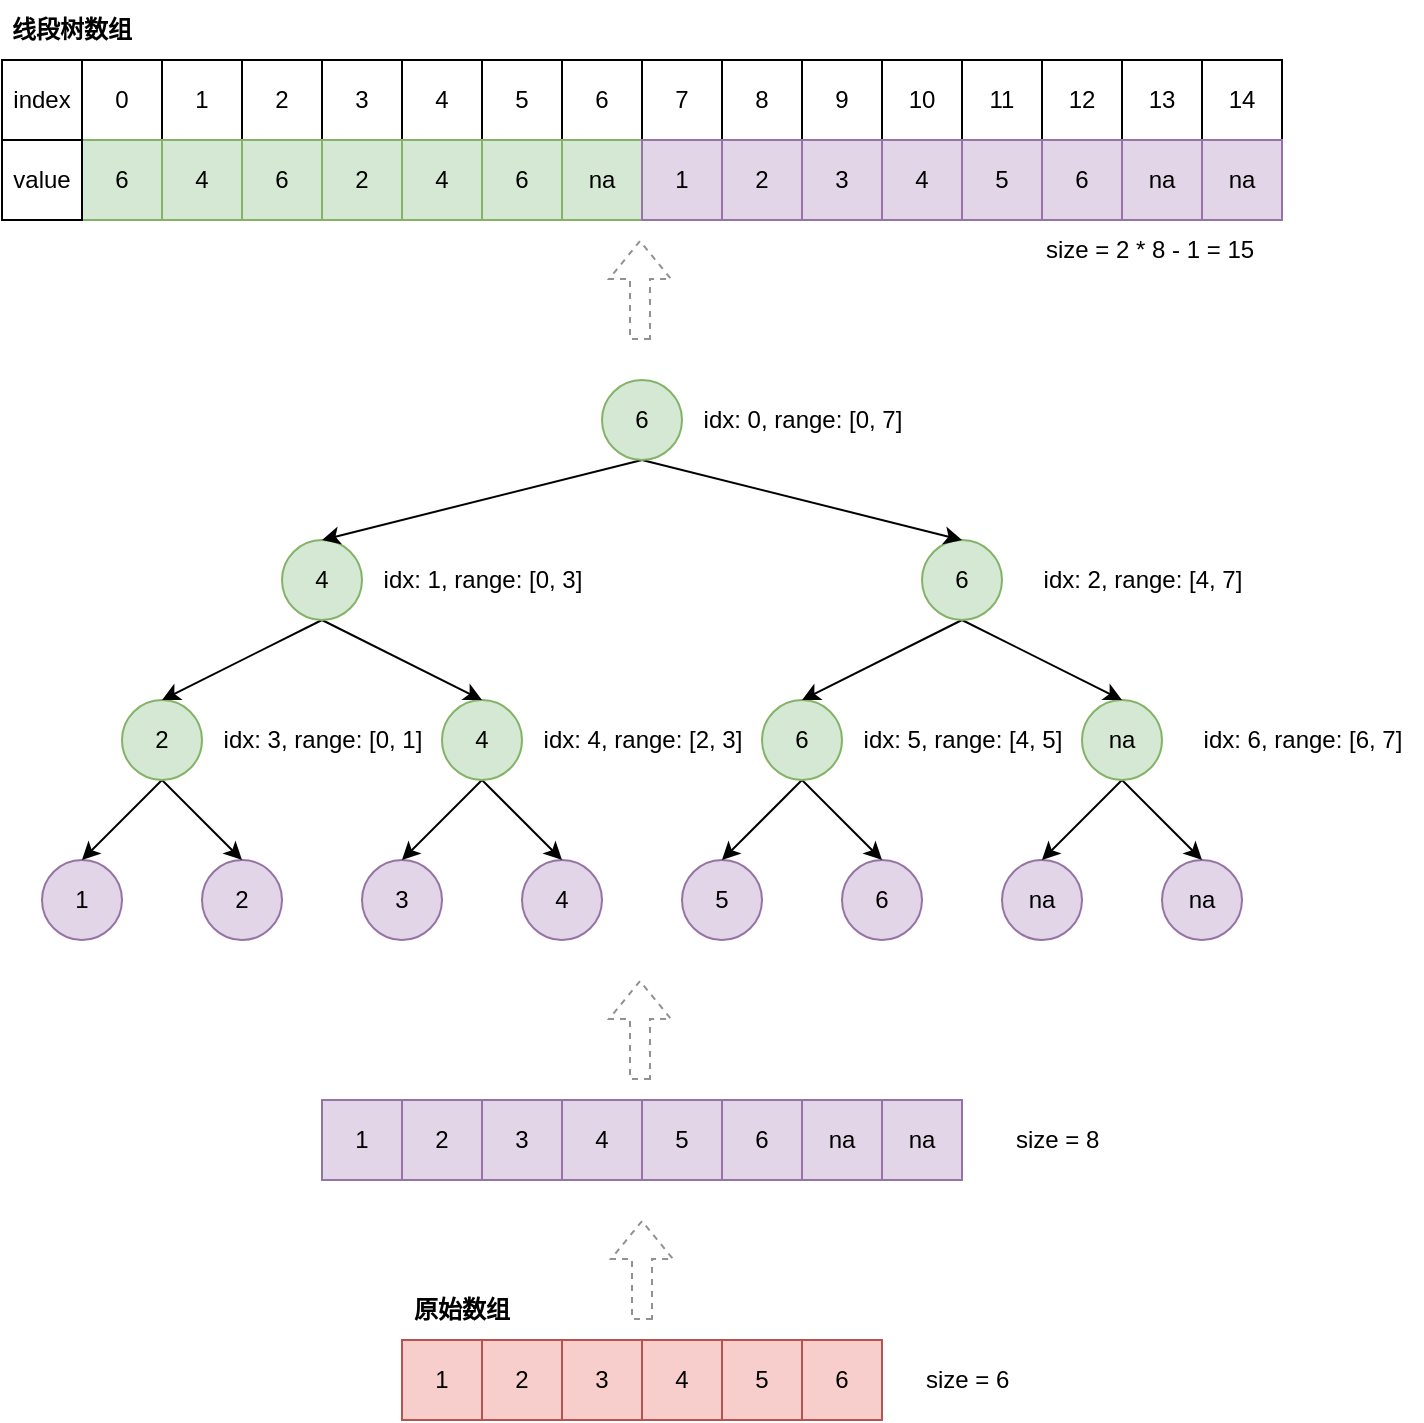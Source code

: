 <mxfile version="22.1.16" type="github">
  <diagram name="Page-1" id="roOhLSwZkukABS7ggt1f">
    <mxGraphModel dx="968" dy="684" grid="1" gridSize="10" guides="1" tooltips="1" connect="1" arrows="1" fold="1" page="1" pageScale="1" pageWidth="850" pageHeight="1100" math="0" shadow="0">
      <root>
        <mxCell id="0" />
        <mxCell id="1" parent="0" />
        <mxCell id="LGJMSc5tRCyyTJbjq2LL-1" value="1" style="rounded=0;whiteSpace=wrap;html=1;fillColor=#f8cecc;strokeColor=#b85450;" vertex="1" parent="1">
          <mxGeometry x="200" y="680" width="40" height="40" as="geometry" />
        </mxCell>
        <mxCell id="LGJMSc5tRCyyTJbjq2LL-2" value="2" style="rounded=0;whiteSpace=wrap;html=1;fillColor=#f8cecc;strokeColor=#b85450;" vertex="1" parent="1">
          <mxGeometry x="240" y="680" width="40" height="40" as="geometry" />
        </mxCell>
        <mxCell id="LGJMSc5tRCyyTJbjq2LL-3" value="3" style="rounded=0;whiteSpace=wrap;html=1;fillColor=#f8cecc;strokeColor=#b85450;" vertex="1" parent="1">
          <mxGeometry x="280" y="680" width="40" height="40" as="geometry" />
        </mxCell>
        <mxCell id="LGJMSc5tRCyyTJbjq2LL-4" value="4" style="rounded=0;whiteSpace=wrap;html=1;fillColor=#f8cecc;strokeColor=#b85450;" vertex="1" parent="1">
          <mxGeometry x="320" y="680" width="40" height="40" as="geometry" />
        </mxCell>
        <mxCell id="LGJMSc5tRCyyTJbjq2LL-5" value="5" style="rounded=0;whiteSpace=wrap;html=1;fillColor=#f8cecc;strokeColor=#b85450;" vertex="1" parent="1">
          <mxGeometry x="360" y="680" width="40" height="40" as="geometry" />
        </mxCell>
        <mxCell id="LGJMSc5tRCyyTJbjq2LL-6" value="6" style="rounded=0;whiteSpace=wrap;html=1;fillColor=#f8cecc;strokeColor=#b85450;" vertex="1" parent="1">
          <mxGeometry x="400" y="680" width="40" height="40" as="geometry" />
        </mxCell>
        <mxCell id="LGJMSc5tRCyyTJbjq2LL-7" value="1" style="rounded=0;whiteSpace=wrap;html=1;fillColor=#e1d5e7;strokeColor=#9673a6;" vertex="1" parent="1">
          <mxGeometry x="160" y="560" width="40" height="40" as="geometry" />
        </mxCell>
        <mxCell id="LGJMSc5tRCyyTJbjq2LL-8" value="2" style="rounded=0;whiteSpace=wrap;html=1;fillColor=#e1d5e7;strokeColor=#9673a6;" vertex="1" parent="1">
          <mxGeometry x="200" y="560" width="40" height="40" as="geometry" />
        </mxCell>
        <mxCell id="LGJMSc5tRCyyTJbjq2LL-9" value="3" style="rounded=0;whiteSpace=wrap;html=1;fillColor=#e1d5e7;strokeColor=#9673a6;" vertex="1" parent="1">
          <mxGeometry x="240" y="560" width="40" height="40" as="geometry" />
        </mxCell>
        <mxCell id="LGJMSc5tRCyyTJbjq2LL-10" value="4" style="rounded=0;whiteSpace=wrap;html=1;fillColor=#e1d5e7;strokeColor=#9673a6;" vertex="1" parent="1">
          <mxGeometry x="280" y="560" width="40" height="40" as="geometry" />
        </mxCell>
        <mxCell id="LGJMSc5tRCyyTJbjq2LL-11" value="5" style="rounded=0;whiteSpace=wrap;html=1;fillColor=#e1d5e7;strokeColor=#9673a6;" vertex="1" parent="1">
          <mxGeometry x="320" y="560" width="40" height="40" as="geometry" />
        </mxCell>
        <mxCell id="LGJMSc5tRCyyTJbjq2LL-12" value="6" style="rounded=0;whiteSpace=wrap;html=1;fillColor=#e1d5e7;strokeColor=#9673a6;" vertex="1" parent="1">
          <mxGeometry x="360" y="560" width="40" height="40" as="geometry" />
        </mxCell>
        <mxCell id="LGJMSc5tRCyyTJbjq2LL-13" value="na" style="rounded=0;whiteSpace=wrap;html=1;fillColor=#e1d5e7;strokeColor=#9673a6;" vertex="1" parent="1">
          <mxGeometry x="400" y="560" width="40" height="40" as="geometry" />
        </mxCell>
        <mxCell id="LGJMSc5tRCyyTJbjq2LL-14" value="na" style="rounded=0;whiteSpace=wrap;html=1;fillColor=#e1d5e7;strokeColor=#9673a6;" vertex="1" parent="1">
          <mxGeometry x="440" y="560" width="40" height="40" as="geometry" />
        </mxCell>
        <mxCell id="LGJMSc5tRCyyTJbjq2LL-15" value="1" style="ellipse;whiteSpace=wrap;html=1;aspect=fixed;fillColor=#e1d5e7;strokeColor=#9673a6;" vertex="1" parent="1">
          <mxGeometry x="20" y="440" width="40" height="40" as="geometry" />
        </mxCell>
        <mxCell id="LGJMSc5tRCyyTJbjq2LL-16" value="2" style="ellipse;whiteSpace=wrap;html=1;aspect=fixed;fillColor=#e1d5e7;strokeColor=#9673a6;" vertex="1" parent="1">
          <mxGeometry x="100" y="440" width="40" height="40" as="geometry" />
        </mxCell>
        <mxCell id="LGJMSc5tRCyyTJbjq2LL-17" value="3" style="ellipse;whiteSpace=wrap;html=1;aspect=fixed;fillColor=#e1d5e7;strokeColor=#9673a6;" vertex="1" parent="1">
          <mxGeometry x="180" y="440" width="40" height="40" as="geometry" />
        </mxCell>
        <mxCell id="LGJMSc5tRCyyTJbjq2LL-18" value="4" style="ellipse;whiteSpace=wrap;html=1;aspect=fixed;fillColor=#e1d5e7;strokeColor=#9673a6;" vertex="1" parent="1">
          <mxGeometry x="260" y="440" width="40" height="40" as="geometry" />
        </mxCell>
        <mxCell id="LGJMSc5tRCyyTJbjq2LL-19" value="5" style="ellipse;whiteSpace=wrap;html=1;aspect=fixed;fillColor=#e1d5e7;strokeColor=#9673a6;" vertex="1" parent="1">
          <mxGeometry x="340" y="440" width="40" height="40" as="geometry" />
        </mxCell>
        <mxCell id="LGJMSc5tRCyyTJbjq2LL-20" value="6" style="ellipse;whiteSpace=wrap;html=1;aspect=fixed;fillColor=#e1d5e7;strokeColor=#9673a6;" vertex="1" parent="1">
          <mxGeometry x="420" y="440" width="40" height="40" as="geometry" />
        </mxCell>
        <mxCell id="LGJMSc5tRCyyTJbjq2LL-21" value="na" style="ellipse;whiteSpace=wrap;html=1;aspect=fixed;fillColor=#e1d5e7;strokeColor=#9673a6;" vertex="1" parent="1">
          <mxGeometry x="500" y="440" width="40" height="40" as="geometry" />
        </mxCell>
        <mxCell id="LGJMSc5tRCyyTJbjq2LL-22" value="na" style="ellipse;whiteSpace=wrap;html=1;aspect=fixed;fillColor=#e1d5e7;strokeColor=#9673a6;" vertex="1" parent="1">
          <mxGeometry x="580" y="440" width="40" height="40" as="geometry" />
        </mxCell>
        <mxCell id="LGJMSc5tRCyyTJbjq2LL-37" style="rounded=0;orthogonalLoop=1;jettySize=auto;html=1;exitX=0.5;exitY=1;exitDx=0;exitDy=0;entryX=0.5;entryY=0;entryDx=0;entryDy=0;" edge="1" parent="1" source="LGJMSc5tRCyyTJbjq2LL-23" target="LGJMSc5tRCyyTJbjq2LL-15">
          <mxGeometry relative="1" as="geometry" />
        </mxCell>
        <mxCell id="LGJMSc5tRCyyTJbjq2LL-38" style="rounded=0;orthogonalLoop=1;jettySize=auto;html=1;exitX=0.5;exitY=1;exitDx=0;exitDy=0;entryX=0.5;entryY=0;entryDx=0;entryDy=0;" edge="1" parent="1" source="LGJMSc5tRCyyTJbjq2LL-23" target="LGJMSc5tRCyyTJbjq2LL-16">
          <mxGeometry relative="1" as="geometry" />
        </mxCell>
        <mxCell id="LGJMSc5tRCyyTJbjq2LL-23" value="2" style="ellipse;whiteSpace=wrap;html=1;aspect=fixed;fillColor=#d5e8d4;strokeColor=#82b366;" vertex="1" parent="1">
          <mxGeometry x="60" y="360" width="40" height="40" as="geometry" />
        </mxCell>
        <mxCell id="LGJMSc5tRCyyTJbjq2LL-43" style="rounded=0;orthogonalLoop=1;jettySize=auto;html=1;exitX=0.5;exitY=1;exitDx=0;exitDy=0;entryX=0.5;entryY=0;entryDx=0;entryDy=0;" edge="1" parent="1" source="LGJMSc5tRCyyTJbjq2LL-24" target="LGJMSc5tRCyyTJbjq2LL-21">
          <mxGeometry relative="1" as="geometry" />
        </mxCell>
        <mxCell id="LGJMSc5tRCyyTJbjq2LL-44" style="rounded=0;orthogonalLoop=1;jettySize=auto;html=1;exitX=0.5;exitY=1;exitDx=0;exitDy=0;entryX=0.5;entryY=0;entryDx=0;entryDy=0;" edge="1" parent="1" source="LGJMSc5tRCyyTJbjq2LL-24" target="LGJMSc5tRCyyTJbjq2LL-22">
          <mxGeometry relative="1" as="geometry" />
        </mxCell>
        <mxCell id="LGJMSc5tRCyyTJbjq2LL-24" value="na" style="ellipse;whiteSpace=wrap;html=1;aspect=fixed;fillColor=#d5e8d4;strokeColor=#82b366;" vertex="1" parent="1">
          <mxGeometry x="540" y="360" width="40" height="40" as="geometry" />
        </mxCell>
        <mxCell id="LGJMSc5tRCyyTJbjq2LL-39" style="rounded=0;orthogonalLoop=1;jettySize=auto;html=1;exitX=0.5;exitY=1;exitDx=0;exitDy=0;entryX=0.5;entryY=0;entryDx=0;entryDy=0;" edge="1" parent="1" source="LGJMSc5tRCyyTJbjq2LL-25" target="LGJMSc5tRCyyTJbjq2LL-17">
          <mxGeometry relative="1" as="geometry" />
        </mxCell>
        <mxCell id="LGJMSc5tRCyyTJbjq2LL-40" style="rounded=0;orthogonalLoop=1;jettySize=auto;html=1;exitX=0.5;exitY=1;exitDx=0;exitDy=0;entryX=0.5;entryY=0;entryDx=0;entryDy=0;" edge="1" parent="1" source="LGJMSc5tRCyyTJbjq2LL-25" target="LGJMSc5tRCyyTJbjq2LL-18">
          <mxGeometry relative="1" as="geometry" />
        </mxCell>
        <mxCell id="LGJMSc5tRCyyTJbjq2LL-25" value="4" style="ellipse;whiteSpace=wrap;html=1;aspect=fixed;fillColor=#d5e8d4;strokeColor=#82b366;" vertex="1" parent="1">
          <mxGeometry x="220" y="360" width="40" height="40" as="geometry" />
        </mxCell>
        <mxCell id="LGJMSc5tRCyyTJbjq2LL-41" style="rounded=0;orthogonalLoop=1;jettySize=auto;html=1;exitX=0.5;exitY=1;exitDx=0;exitDy=0;entryX=0.5;entryY=0;entryDx=0;entryDy=0;" edge="1" parent="1" source="LGJMSc5tRCyyTJbjq2LL-26" target="LGJMSc5tRCyyTJbjq2LL-19">
          <mxGeometry relative="1" as="geometry" />
        </mxCell>
        <mxCell id="LGJMSc5tRCyyTJbjq2LL-42" style="rounded=0;orthogonalLoop=1;jettySize=auto;html=1;exitX=0.5;exitY=1;exitDx=0;exitDy=0;entryX=0.5;entryY=0;entryDx=0;entryDy=0;" edge="1" parent="1" source="LGJMSc5tRCyyTJbjq2LL-26" target="LGJMSc5tRCyyTJbjq2LL-20">
          <mxGeometry relative="1" as="geometry" />
        </mxCell>
        <mxCell id="LGJMSc5tRCyyTJbjq2LL-26" value="6" style="ellipse;whiteSpace=wrap;html=1;aspect=fixed;fillColor=#d5e8d4;strokeColor=#82b366;" vertex="1" parent="1">
          <mxGeometry x="380" y="360" width="40" height="40" as="geometry" />
        </mxCell>
        <mxCell id="LGJMSc5tRCyyTJbjq2LL-33" style="rounded=0;orthogonalLoop=1;jettySize=auto;html=1;exitX=0.5;exitY=1;exitDx=0;exitDy=0;entryX=0.5;entryY=0;entryDx=0;entryDy=0;" edge="1" parent="1" source="LGJMSc5tRCyyTJbjq2LL-27" target="LGJMSc5tRCyyTJbjq2LL-23">
          <mxGeometry relative="1" as="geometry" />
        </mxCell>
        <mxCell id="LGJMSc5tRCyyTJbjq2LL-34" style="rounded=0;orthogonalLoop=1;jettySize=auto;html=1;exitX=0.5;exitY=1;exitDx=0;exitDy=0;entryX=0.5;entryY=0;entryDx=0;entryDy=0;" edge="1" parent="1" source="LGJMSc5tRCyyTJbjq2LL-27" target="LGJMSc5tRCyyTJbjq2LL-25">
          <mxGeometry relative="1" as="geometry" />
        </mxCell>
        <mxCell id="LGJMSc5tRCyyTJbjq2LL-27" value="4" style="ellipse;whiteSpace=wrap;html=1;aspect=fixed;fillColor=#d5e8d4;strokeColor=#82b366;" vertex="1" parent="1">
          <mxGeometry x="140" y="280" width="40" height="40" as="geometry" />
        </mxCell>
        <mxCell id="LGJMSc5tRCyyTJbjq2LL-35" style="rounded=0;orthogonalLoop=1;jettySize=auto;html=1;exitX=0.5;exitY=1;exitDx=0;exitDy=0;entryX=0.5;entryY=0;entryDx=0;entryDy=0;" edge="1" parent="1" source="LGJMSc5tRCyyTJbjq2LL-28" target="LGJMSc5tRCyyTJbjq2LL-26">
          <mxGeometry relative="1" as="geometry" />
        </mxCell>
        <mxCell id="LGJMSc5tRCyyTJbjq2LL-36" style="rounded=0;orthogonalLoop=1;jettySize=auto;html=1;exitX=0.5;exitY=1;exitDx=0;exitDy=0;entryX=0.5;entryY=0;entryDx=0;entryDy=0;" edge="1" parent="1" source="LGJMSc5tRCyyTJbjq2LL-28" target="LGJMSc5tRCyyTJbjq2LL-24">
          <mxGeometry relative="1" as="geometry" />
        </mxCell>
        <mxCell id="LGJMSc5tRCyyTJbjq2LL-28" value="6" style="ellipse;whiteSpace=wrap;html=1;aspect=fixed;fillColor=#d5e8d4;strokeColor=#82b366;" vertex="1" parent="1">
          <mxGeometry x="460" y="280" width="40" height="40" as="geometry" />
        </mxCell>
        <mxCell id="LGJMSc5tRCyyTJbjq2LL-30" style="rounded=0;orthogonalLoop=1;jettySize=auto;html=1;exitX=0.5;exitY=1;exitDx=0;exitDy=0;entryX=0.5;entryY=0;entryDx=0;entryDy=0;" edge="1" parent="1" source="LGJMSc5tRCyyTJbjq2LL-29" target="LGJMSc5tRCyyTJbjq2LL-27">
          <mxGeometry relative="1" as="geometry" />
        </mxCell>
        <mxCell id="LGJMSc5tRCyyTJbjq2LL-31" style="rounded=0;orthogonalLoop=1;jettySize=auto;html=1;exitX=0.5;exitY=1;exitDx=0;exitDy=0;entryX=0.5;entryY=0;entryDx=0;entryDy=0;" edge="1" parent="1" source="LGJMSc5tRCyyTJbjq2LL-29" target="LGJMSc5tRCyyTJbjq2LL-28">
          <mxGeometry relative="1" as="geometry" />
        </mxCell>
        <mxCell id="LGJMSc5tRCyyTJbjq2LL-29" value="6" style="ellipse;whiteSpace=wrap;html=1;aspect=fixed;fillColor=#d5e8d4;strokeColor=#82b366;" vertex="1" parent="1">
          <mxGeometry x="300" y="200" width="40" height="40" as="geometry" />
        </mxCell>
        <mxCell id="LGJMSc5tRCyyTJbjq2LL-32" value="idx: 0, range: [0, 7]" style="text;html=1;align=center;verticalAlign=middle;resizable=0;points=[];autosize=1;strokeColor=none;fillColor=none;" vertex="1" parent="1">
          <mxGeometry x="340" y="205" width="120" height="30" as="geometry" />
        </mxCell>
        <mxCell id="LGJMSc5tRCyyTJbjq2LL-45" value="idx: 1, range: [0, 3]" style="text;html=1;align=center;verticalAlign=middle;resizable=0;points=[];autosize=1;strokeColor=none;fillColor=none;" vertex="1" parent="1">
          <mxGeometry x="180" y="285" width="120" height="30" as="geometry" />
        </mxCell>
        <mxCell id="LGJMSc5tRCyyTJbjq2LL-46" value="idx: 2, range: [4, 7]" style="text;html=1;align=center;verticalAlign=middle;resizable=0;points=[];autosize=1;strokeColor=none;fillColor=none;" vertex="1" parent="1">
          <mxGeometry x="510" y="285" width="120" height="30" as="geometry" />
        </mxCell>
        <mxCell id="LGJMSc5tRCyyTJbjq2LL-47" value="idx: 3, range: [0, 1]" style="text;html=1;align=center;verticalAlign=middle;resizable=0;points=[];autosize=1;strokeColor=none;fillColor=none;" vertex="1" parent="1">
          <mxGeometry x="100" y="365" width="120" height="30" as="geometry" />
        </mxCell>
        <mxCell id="LGJMSc5tRCyyTJbjq2LL-48" value="idx: 4, range: [2, 3]" style="text;html=1;align=center;verticalAlign=middle;resizable=0;points=[];autosize=1;strokeColor=none;fillColor=none;" vertex="1" parent="1">
          <mxGeometry x="260" y="365" width="120" height="30" as="geometry" />
        </mxCell>
        <mxCell id="LGJMSc5tRCyyTJbjq2LL-49" value="idx: 5, range: [4, 5]" style="text;html=1;align=center;verticalAlign=middle;resizable=0;points=[];autosize=1;strokeColor=none;fillColor=none;" vertex="1" parent="1">
          <mxGeometry x="420" y="365" width="120" height="30" as="geometry" />
        </mxCell>
        <mxCell id="LGJMSc5tRCyyTJbjq2LL-50" value="idx: 6, range: [6, 7]" style="text;html=1;align=center;verticalAlign=middle;resizable=0;points=[];autosize=1;strokeColor=none;fillColor=none;" vertex="1" parent="1">
          <mxGeometry x="590" y="365" width="120" height="30" as="geometry" />
        </mxCell>
        <mxCell id="LGJMSc5tRCyyTJbjq2LL-51" value="size = 6" style="text;html=1;align=left;verticalAlign=middle;resizable=0;points=[];autosize=1;strokeColor=none;fillColor=none;" vertex="1" parent="1">
          <mxGeometry x="460" y="685" width="70" height="30" as="geometry" />
        </mxCell>
        <mxCell id="LGJMSc5tRCyyTJbjq2LL-52" value="size = 8" style="text;html=1;align=left;verticalAlign=middle;resizable=0;points=[];autosize=1;strokeColor=none;fillColor=none;" vertex="1" parent="1">
          <mxGeometry x="505" y="565" width="70" height="30" as="geometry" />
        </mxCell>
        <mxCell id="LGJMSc5tRCyyTJbjq2LL-53" value="index" style="rounded=0;whiteSpace=wrap;html=1;" vertex="1" parent="1">
          <mxGeometry y="40" width="40" height="40" as="geometry" />
        </mxCell>
        <mxCell id="LGJMSc5tRCyyTJbjq2LL-54" value="0" style="rounded=0;whiteSpace=wrap;html=1;" vertex="1" parent="1">
          <mxGeometry x="40" y="40" width="40" height="40" as="geometry" />
        </mxCell>
        <mxCell id="LGJMSc5tRCyyTJbjq2LL-55" value="1" style="rounded=0;whiteSpace=wrap;html=1;" vertex="1" parent="1">
          <mxGeometry x="80" y="40" width="40" height="40" as="geometry" />
        </mxCell>
        <mxCell id="LGJMSc5tRCyyTJbjq2LL-56" value="2" style="rounded=0;whiteSpace=wrap;html=1;" vertex="1" parent="1">
          <mxGeometry x="120" y="40" width="40" height="40" as="geometry" />
        </mxCell>
        <mxCell id="LGJMSc5tRCyyTJbjq2LL-57" value="3" style="rounded=0;whiteSpace=wrap;html=1;" vertex="1" parent="1">
          <mxGeometry x="160" y="40" width="40" height="40" as="geometry" />
        </mxCell>
        <mxCell id="LGJMSc5tRCyyTJbjq2LL-58" value="4" style="rounded=0;whiteSpace=wrap;html=1;" vertex="1" parent="1">
          <mxGeometry x="200" y="40" width="40" height="40" as="geometry" />
        </mxCell>
        <mxCell id="LGJMSc5tRCyyTJbjq2LL-59" value="5" style="rounded=0;whiteSpace=wrap;html=1;" vertex="1" parent="1">
          <mxGeometry x="240" y="40" width="40" height="40" as="geometry" />
        </mxCell>
        <mxCell id="LGJMSc5tRCyyTJbjq2LL-60" value="6" style="rounded=0;whiteSpace=wrap;html=1;" vertex="1" parent="1">
          <mxGeometry x="280" y="40" width="40" height="40" as="geometry" />
        </mxCell>
        <mxCell id="LGJMSc5tRCyyTJbjq2LL-70" value="7" style="rounded=0;whiteSpace=wrap;html=1;" vertex="1" parent="1">
          <mxGeometry x="320" y="40" width="40" height="40" as="geometry" />
        </mxCell>
        <mxCell id="LGJMSc5tRCyyTJbjq2LL-71" value="8" style="rounded=0;whiteSpace=wrap;html=1;" vertex="1" parent="1">
          <mxGeometry x="360" y="40" width="40" height="40" as="geometry" />
        </mxCell>
        <mxCell id="LGJMSc5tRCyyTJbjq2LL-72" value="9" style="rounded=0;whiteSpace=wrap;html=1;" vertex="1" parent="1">
          <mxGeometry x="400" y="40" width="40" height="40" as="geometry" />
        </mxCell>
        <mxCell id="LGJMSc5tRCyyTJbjq2LL-73" value="10" style="rounded=0;whiteSpace=wrap;html=1;" vertex="1" parent="1">
          <mxGeometry x="440" y="40" width="40" height="40" as="geometry" />
        </mxCell>
        <mxCell id="LGJMSc5tRCyyTJbjq2LL-74" value="11" style="rounded=0;whiteSpace=wrap;html=1;" vertex="1" parent="1">
          <mxGeometry x="480" y="40" width="40" height="40" as="geometry" />
        </mxCell>
        <mxCell id="LGJMSc5tRCyyTJbjq2LL-75" value="12" style="rounded=0;whiteSpace=wrap;html=1;" vertex="1" parent="1">
          <mxGeometry x="520" y="40" width="40" height="40" as="geometry" />
        </mxCell>
        <mxCell id="LGJMSc5tRCyyTJbjq2LL-76" value="13" style="rounded=0;whiteSpace=wrap;html=1;" vertex="1" parent="1">
          <mxGeometry x="560" y="40" width="40" height="40" as="geometry" />
        </mxCell>
        <mxCell id="LGJMSc5tRCyyTJbjq2LL-77" value="14" style="rounded=0;whiteSpace=wrap;html=1;" vertex="1" parent="1">
          <mxGeometry x="600" y="40" width="40" height="40" as="geometry" />
        </mxCell>
        <mxCell id="LGJMSc5tRCyyTJbjq2LL-79" value="6" style="rounded=0;whiteSpace=wrap;html=1;fillColor=#d5e8d4;strokeColor=#82b366;" vertex="1" parent="1">
          <mxGeometry x="40" y="80" width="40" height="40" as="geometry" />
        </mxCell>
        <mxCell id="LGJMSc5tRCyyTJbjq2LL-80" value="4" style="rounded=0;whiteSpace=wrap;html=1;fillColor=#d5e8d4;strokeColor=#82b366;" vertex="1" parent="1">
          <mxGeometry x="80" y="80" width="40" height="40" as="geometry" />
        </mxCell>
        <mxCell id="LGJMSc5tRCyyTJbjq2LL-81" value="6" style="rounded=0;whiteSpace=wrap;html=1;fillColor=#d5e8d4;strokeColor=#82b366;" vertex="1" parent="1">
          <mxGeometry x="120" y="80" width="40" height="40" as="geometry" />
        </mxCell>
        <mxCell id="LGJMSc5tRCyyTJbjq2LL-82" value="2" style="rounded=0;whiteSpace=wrap;html=1;fillColor=#d5e8d4;strokeColor=#82b366;" vertex="1" parent="1">
          <mxGeometry x="160" y="80" width="40" height="40" as="geometry" />
        </mxCell>
        <mxCell id="LGJMSc5tRCyyTJbjq2LL-83" value="4" style="rounded=0;whiteSpace=wrap;html=1;fillColor=#d5e8d4;strokeColor=#82b366;" vertex="1" parent="1">
          <mxGeometry x="200" y="80" width="40" height="40" as="geometry" />
        </mxCell>
        <mxCell id="LGJMSc5tRCyyTJbjq2LL-84" value="6" style="rounded=0;whiteSpace=wrap;html=1;fillColor=#d5e8d4;strokeColor=#82b366;" vertex="1" parent="1">
          <mxGeometry x="240" y="80" width="40" height="40" as="geometry" />
        </mxCell>
        <mxCell id="LGJMSc5tRCyyTJbjq2LL-85" value="na" style="rounded=0;whiteSpace=wrap;html=1;fillColor=#d5e8d4;strokeColor=#82b366;" vertex="1" parent="1">
          <mxGeometry x="280" y="80" width="40" height="40" as="geometry" />
        </mxCell>
        <mxCell id="LGJMSc5tRCyyTJbjq2LL-86" value="1" style="rounded=0;whiteSpace=wrap;html=1;fillColor=#e1d5e7;strokeColor=#9673a6;" vertex="1" parent="1">
          <mxGeometry x="320" y="80" width="40" height="40" as="geometry" />
        </mxCell>
        <mxCell id="LGJMSc5tRCyyTJbjq2LL-87" value="2" style="rounded=0;whiteSpace=wrap;html=1;fillColor=#e1d5e7;strokeColor=#9673a6;" vertex="1" parent="1">
          <mxGeometry x="360" y="80" width="40" height="40" as="geometry" />
        </mxCell>
        <mxCell id="LGJMSc5tRCyyTJbjq2LL-88" value="3" style="rounded=0;whiteSpace=wrap;html=1;fillColor=#e1d5e7;strokeColor=#9673a6;" vertex="1" parent="1">
          <mxGeometry x="400" y="80" width="40" height="40" as="geometry" />
        </mxCell>
        <mxCell id="LGJMSc5tRCyyTJbjq2LL-89" value="4" style="rounded=0;whiteSpace=wrap;html=1;fillColor=#e1d5e7;strokeColor=#9673a6;" vertex="1" parent="1">
          <mxGeometry x="440" y="80" width="40" height="40" as="geometry" />
        </mxCell>
        <mxCell id="LGJMSc5tRCyyTJbjq2LL-90" value="5" style="rounded=0;whiteSpace=wrap;html=1;fillColor=#e1d5e7;strokeColor=#9673a6;" vertex="1" parent="1">
          <mxGeometry x="480" y="80" width="40" height="40" as="geometry" />
        </mxCell>
        <mxCell id="LGJMSc5tRCyyTJbjq2LL-91" value="6" style="rounded=0;whiteSpace=wrap;html=1;fillColor=#e1d5e7;strokeColor=#9673a6;" vertex="1" parent="1">
          <mxGeometry x="520" y="80" width="40" height="40" as="geometry" />
        </mxCell>
        <mxCell id="LGJMSc5tRCyyTJbjq2LL-92" value="na" style="rounded=0;whiteSpace=wrap;html=1;fillColor=#e1d5e7;strokeColor=#9673a6;" vertex="1" parent="1">
          <mxGeometry x="560" y="80" width="40" height="40" as="geometry" />
        </mxCell>
        <mxCell id="LGJMSc5tRCyyTJbjq2LL-93" value="na" style="rounded=0;whiteSpace=wrap;html=1;fillColor=#e1d5e7;strokeColor=#9673a6;" vertex="1" parent="1">
          <mxGeometry x="600" y="80" width="40" height="40" as="geometry" />
        </mxCell>
        <mxCell id="LGJMSc5tRCyyTJbjq2LL-78" value="value" style="rounded=0;whiteSpace=wrap;html=1;" vertex="1" parent="1">
          <mxGeometry y="80" width="40" height="40" as="geometry" />
        </mxCell>
        <mxCell id="LGJMSc5tRCyyTJbjq2LL-94" value="" style="shape=flexArrow;endArrow=classic;html=1;rounded=0;dashed=1;strokeColor=#919191;" edge="1" parent="1">
          <mxGeometry width="50" height="50" relative="1" as="geometry">
            <mxPoint x="320" y="670" as="sourcePoint" />
            <mxPoint x="320" y="620" as="targetPoint" />
          </mxGeometry>
        </mxCell>
        <mxCell id="LGJMSc5tRCyyTJbjq2LL-95" value="" style="shape=flexArrow;endArrow=classic;html=1;rounded=0;dashed=1;strokeColor=#919191;" edge="1" parent="1">
          <mxGeometry width="50" height="50" relative="1" as="geometry">
            <mxPoint x="319" y="550" as="sourcePoint" />
            <mxPoint x="319" y="500" as="targetPoint" />
          </mxGeometry>
        </mxCell>
        <mxCell id="LGJMSc5tRCyyTJbjq2LL-96" value="" style="shape=flexArrow;endArrow=classic;html=1;rounded=0;dashed=1;strokeColor=#919191;" edge="1" parent="1">
          <mxGeometry width="50" height="50" relative="1" as="geometry">
            <mxPoint x="319" y="180" as="sourcePoint" />
            <mxPoint x="319" y="130" as="targetPoint" />
          </mxGeometry>
        </mxCell>
        <mxCell id="LGJMSc5tRCyyTJbjq2LL-97" value="原始数组" style="text;html=1;strokeColor=none;fillColor=none;align=center;verticalAlign=middle;whiteSpace=wrap;rounded=0;fontStyle=1" vertex="1" parent="1">
          <mxGeometry x="200" y="650" width="60" height="30" as="geometry" />
        </mxCell>
        <mxCell id="LGJMSc5tRCyyTJbjq2LL-98" value="线段树数组" style="text;html=1;strokeColor=none;fillColor=none;align=center;verticalAlign=middle;whiteSpace=wrap;rounded=0;fontStyle=1" vertex="1" parent="1">
          <mxGeometry y="10" width="70" height="30" as="geometry" />
        </mxCell>
        <mxCell id="LGJMSc5tRCyyTJbjq2LL-99" value="size = 2 * 8 - 1 = 15" style="text;html=1;align=left;verticalAlign=middle;resizable=0;points=[];autosize=1;strokeColor=none;fillColor=none;" vertex="1" parent="1">
          <mxGeometry x="520" y="120" width="130" height="30" as="geometry" />
        </mxCell>
      </root>
    </mxGraphModel>
  </diagram>
</mxfile>

